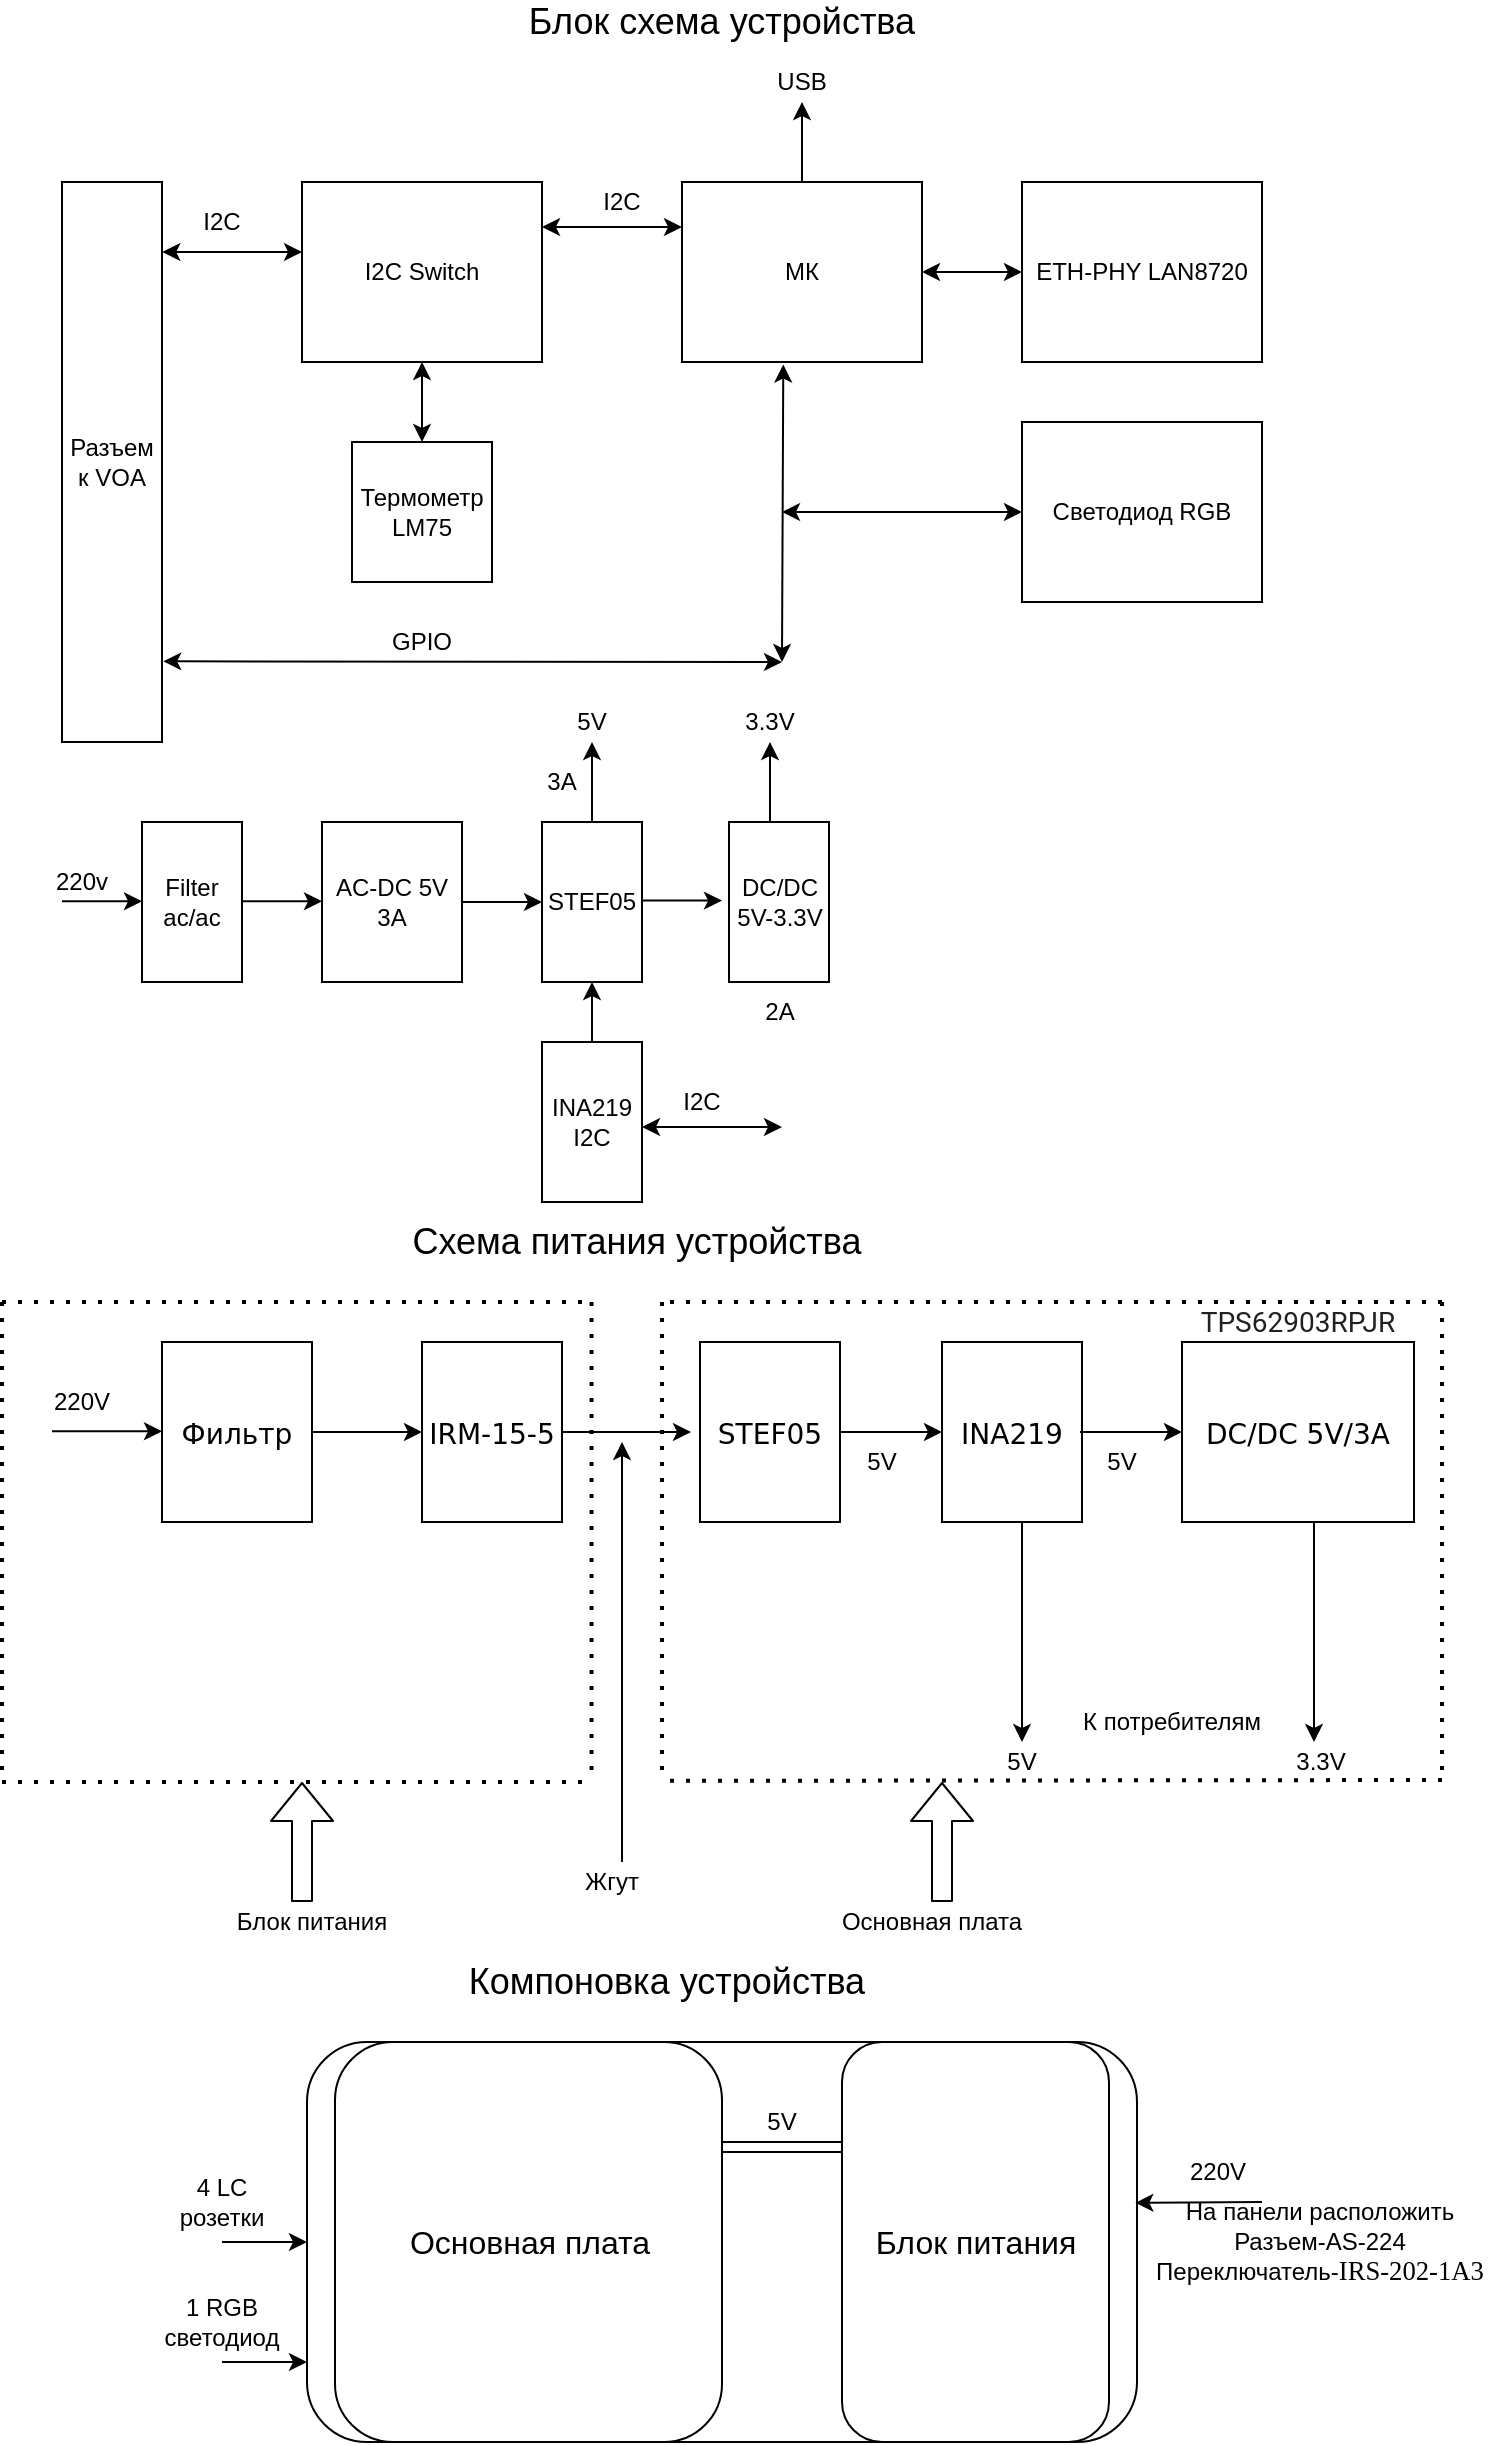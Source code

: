 <mxfile version="14.1.8" type="device"><diagram id="Ob4KLD4B8lABzZnixVes" name="Страница 1"><mxGraphModel dx="264" dy="470" grid="1" gridSize="10" guides="1" tooltips="1" connect="1" arrows="1" fold="1" page="1" pageScale="1" pageWidth="827" pageHeight="1169" math="0" shadow="0"><root><mxCell id="0"/><mxCell id="1" parent="0"/><mxCell id="WPEzB8abbvINExn2hI5M-1" value="Разъем к VOA" style="rounded=0;whiteSpace=wrap;html=1;" parent="1" vertex="1"><mxGeometry x="80" y="160" width="50" height="280" as="geometry"/></mxCell><mxCell id="WPEzB8abbvINExn2hI5M-3" value="I2C Switch" style="rounded=0;whiteSpace=wrap;html=1;" parent="1" vertex="1"><mxGeometry x="200" y="160" width="120" height="90" as="geometry"/></mxCell><mxCell id="WPEzB8abbvINExn2hI5M-4" value="" style="endArrow=classic;startArrow=classic;html=1;exitX=1.003;exitY=0.125;exitDx=0;exitDy=0;entryX=0;entryY=0.389;entryDx=0;entryDy=0;entryPerimeter=0;exitPerimeter=0;" parent="1" source="WPEzB8abbvINExn2hI5M-1" target="WPEzB8abbvINExn2hI5M-3" edge="1"><mxGeometry width="50" height="50" relative="1" as="geometry"><mxPoint x="390" y="440" as="sourcePoint"/><mxPoint x="440" y="390" as="targetPoint"/></mxGeometry></mxCell><mxCell id="WPEzB8abbvINExn2hI5M-5" value="Термометр LM75" style="rounded=0;whiteSpace=wrap;html=1;" parent="1" vertex="1"><mxGeometry x="225" y="290" width="70" height="70" as="geometry"/></mxCell><mxCell id="WPEzB8abbvINExn2hI5M-6" value="" style="endArrow=classic;startArrow=classic;html=1;entryX=0.5;entryY=1;entryDx=0;entryDy=0;exitX=0.5;exitY=0;exitDx=0;exitDy=0;" parent="1" source="WPEzB8abbvINExn2hI5M-5" target="WPEzB8abbvINExn2hI5M-3" edge="1"><mxGeometry width="50" height="50" relative="1" as="geometry"><mxPoint x="310" y="380" as="sourcePoint"/><mxPoint x="360" y="330" as="targetPoint"/></mxGeometry></mxCell><mxCell id="WPEzB8abbvINExn2hI5M-7" value="МК" style="rounded=0;whiteSpace=wrap;html=1;" parent="1" vertex="1"><mxGeometry x="390" y="160" width="120" height="90" as="geometry"/></mxCell><mxCell id="WPEzB8abbvINExn2hI5M-8" value="" style="endArrow=classic;startArrow=classic;html=1;exitX=1;exitY=0.25;exitDx=0;exitDy=0;entryX=0;entryY=0.25;entryDx=0;entryDy=0;" parent="1" source="WPEzB8abbvINExn2hI5M-3" target="WPEzB8abbvINExn2hI5M-7" edge="1"><mxGeometry width="50" height="50" relative="1" as="geometry"><mxPoint x="140" y="205" as="sourcePoint"/><mxPoint x="210" y="205.01" as="targetPoint"/></mxGeometry></mxCell><mxCell id="WPEzB8abbvINExn2hI5M-9" value="I2C" style="text;html=1;strokeColor=none;fillColor=none;align=center;verticalAlign=middle;whiteSpace=wrap;rounded=0;" parent="1" vertex="1"><mxGeometry x="140" y="170" width="40" height="20" as="geometry"/></mxCell><mxCell id="WPEzB8abbvINExn2hI5M-10" value="I2C" style="text;html=1;strokeColor=none;fillColor=none;align=center;verticalAlign=middle;whiteSpace=wrap;rounded=0;" parent="1" vertex="1"><mxGeometry x="340" y="160" width="40" height="20" as="geometry"/></mxCell><mxCell id="WPEzB8abbvINExn2hI5M-11" value="" style="endArrow=classic;startArrow=classic;html=1;exitX=1.012;exitY=0.856;exitDx=0;exitDy=0;exitPerimeter=0;" parent="1" source="WPEzB8abbvINExn2hI5M-1" edge="1"><mxGeometry width="50" height="50" relative="1" as="geometry"><mxPoint x="280" y="320" as="sourcePoint"/><mxPoint x="440" y="400" as="targetPoint"/></mxGeometry></mxCell><mxCell id="WPEzB8abbvINExn2hI5M-12" value="" style="endArrow=classic;startArrow=classic;html=1;entryX=0.422;entryY=1.014;entryDx=0;entryDy=0;entryPerimeter=0;" parent="1" target="WPEzB8abbvINExn2hI5M-7" edge="1"><mxGeometry width="50" height="50" relative="1" as="geometry"><mxPoint x="440" y="400" as="sourcePoint"/><mxPoint x="330" y="270" as="targetPoint"/></mxGeometry></mxCell><mxCell id="WPEzB8abbvINExn2hI5M-13" value="GPIO" style="text;html=1;strokeColor=none;fillColor=none;align=center;verticalAlign=middle;whiteSpace=wrap;rounded=0;" parent="1" vertex="1"><mxGeometry x="240" y="380" width="40" height="20" as="geometry"/></mxCell><mxCell id="WPEzB8abbvINExn2hI5M-14" value="STEF05" style="rounded=0;whiteSpace=wrap;html=1;" parent="1" vertex="1"><mxGeometry x="320" y="480" width="50" height="80" as="geometry"/></mxCell><mxCell id="WPEzB8abbvINExn2hI5M-17" value="AC-DC 5V 3A" style="rounded=0;whiteSpace=wrap;html=1;" parent="1" vertex="1"><mxGeometry x="210" y="480" width="70" height="80" as="geometry"/></mxCell><mxCell id="WPEzB8abbvINExn2hI5M-18" value="" style="endArrow=classic;html=1;entryX=0;entryY=0.5;entryDx=0;entryDy=0;exitX=1;exitY=0.5;exitDx=0;exitDy=0;" parent="1" source="WPEzB8abbvINExn2hI5M-17" target="WPEzB8abbvINExn2hI5M-14" edge="1"><mxGeometry width="50" height="50" relative="1" as="geometry"><mxPoint x="310" y="440" as="sourcePoint"/><mxPoint x="360" y="390" as="targetPoint"/></mxGeometry></mxCell><mxCell id="WPEzB8abbvINExn2hI5M-19" value="Filter ac/ac" style="rounded=0;whiteSpace=wrap;html=1;" parent="1" vertex="1"><mxGeometry x="120" y="480" width="50" height="80" as="geometry"/></mxCell><mxCell id="WPEzB8abbvINExn2hI5M-20" value="" style="endArrow=classic;html=1;entryX=0;entryY=0.5;entryDx=0;entryDy=0;exitX=1;exitY=0.5;exitDx=0;exitDy=0;" parent="1" edge="1"><mxGeometry width="50" height="50" relative="1" as="geometry"><mxPoint x="170" y="519.66" as="sourcePoint"/><mxPoint x="210" y="519.66" as="targetPoint"/></mxGeometry></mxCell><mxCell id="WPEzB8abbvINExn2hI5M-21" value="" style="endArrow=classic;html=1;entryX=0;entryY=0.5;entryDx=0;entryDy=0;exitX=1;exitY=0.5;exitDx=0;exitDy=0;" parent="1" edge="1"><mxGeometry width="50" height="50" relative="1" as="geometry"><mxPoint x="80" y="519.66" as="sourcePoint"/><mxPoint x="120" y="519.66" as="targetPoint"/></mxGeometry></mxCell><mxCell id="WPEzB8abbvINExn2hI5M-22" value="220v" style="text;html=1;strokeColor=none;fillColor=none;align=center;verticalAlign=middle;whiteSpace=wrap;rounded=0;" parent="1" vertex="1"><mxGeometry x="70" y="500" width="40" height="20" as="geometry"/></mxCell><mxCell id="WPEzB8abbvINExn2hI5M-23" value="DC/DC 5V-3.3V" style="rounded=0;whiteSpace=wrap;html=1;" parent="1" vertex="1"><mxGeometry x="413.5" y="480" width="50" height="80" as="geometry"/></mxCell><mxCell id="WPEzB8abbvINExn2hI5M-25" value="" style="endArrow=classic;html=1;entryX=0;entryY=0.5;entryDx=0;entryDy=0;exitX=1;exitY=0.5;exitDx=0;exitDy=0;" parent="1" edge="1"><mxGeometry width="50" height="50" relative="1" as="geometry"><mxPoint x="370" y="519.31" as="sourcePoint"/><mxPoint x="410" y="519.31" as="targetPoint"/></mxGeometry></mxCell><mxCell id="WPEzB8abbvINExn2hI5M-26" value="" style="endArrow=classic;html=1;exitX=0.5;exitY=0;exitDx=0;exitDy=0;" parent="1" source="WPEzB8abbvINExn2hI5M-14" edge="1"><mxGeometry width="50" height="50" relative="1" as="geometry"><mxPoint x="290" y="460" as="sourcePoint"/><mxPoint x="345" y="440" as="targetPoint"/></mxGeometry></mxCell><mxCell id="WPEzB8abbvINExn2hI5M-27" value="5V" style="text;html=1;strokeColor=none;fillColor=none;align=center;verticalAlign=middle;whiteSpace=wrap;rounded=0;" parent="1" vertex="1"><mxGeometry x="325" y="420" width="40" height="20" as="geometry"/></mxCell><mxCell id="WPEzB8abbvINExn2hI5M-28" value="" style="endArrow=classic;html=1;exitX=0.5;exitY=0;exitDx=0;exitDy=0;" parent="1" edge="1"><mxGeometry width="50" height="50" relative="1" as="geometry"><mxPoint x="434" y="480" as="sourcePoint"/><mxPoint x="434" y="440" as="targetPoint"/></mxGeometry></mxCell><mxCell id="WPEzB8abbvINExn2hI5M-29" value="3.3V" style="text;html=1;strokeColor=none;fillColor=none;align=center;verticalAlign=middle;whiteSpace=wrap;rounded=0;" parent="1" vertex="1"><mxGeometry x="414" y="420" width="40" height="20" as="geometry"/></mxCell><mxCell id="WPEzB8abbvINExn2hI5M-30" value="2A" style="text;html=1;strokeColor=none;fillColor=none;align=center;verticalAlign=middle;whiteSpace=wrap;rounded=0;" parent="1" vertex="1"><mxGeometry x="418.5" y="565" width="40" height="20" as="geometry"/></mxCell><mxCell id="WPEzB8abbvINExn2hI5M-31" value="3A" style="text;html=1;strokeColor=none;fillColor=none;align=center;verticalAlign=middle;whiteSpace=wrap;rounded=0;" parent="1" vertex="1"><mxGeometry x="310" y="450" width="40" height="20" as="geometry"/></mxCell><mxCell id="WPEzB8abbvINExn2hI5M-32" value="" style="endArrow=classic;html=1;exitX=0.5;exitY=0;exitDx=0;exitDy=0;" parent="1" source="WPEzB8abbvINExn2hI5M-7" edge="1"><mxGeometry width="50" height="50" relative="1" as="geometry"><mxPoint x="280" y="300" as="sourcePoint"/><mxPoint x="450" y="120" as="targetPoint"/></mxGeometry></mxCell><mxCell id="WPEzB8abbvINExn2hI5M-33" value="USB" style="text;html=1;strokeColor=none;fillColor=none;align=center;verticalAlign=middle;whiteSpace=wrap;rounded=0;" parent="1" vertex="1"><mxGeometry x="430" y="100" width="40" height="20" as="geometry"/></mxCell><mxCell id="WPEzB8abbvINExn2hI5M-35" value="ETH-PHY LAN8720" style="rounded=0;whiteSpace=wrap;html=1;" parent="1" vertex="1"><mxGeometry x="560" y="160" width="120" height="90" as="geometry"/></mxCell><mxCell id="WPEzB8abbvINExn2hI5M-36" value="" style="endArrow=classic;startArrow=classic;html=1;entryX=0;entryY=0.5;entryDx=0;entryDy=0;exitX=1;exitY=0.5;exitDx=0;exitDy=0;" parent="1" source="WPEzB8abbvINExn2hI5M-7" target="WPEzB8abbvINExn2hI5M-35" edge="1"><mxGeometry width="50" height="50" relative="1" as="geometry"><mxPoint x="280" y="300" as="sourcePoint"/><mxPoint x="330" y="250" as="targetPoint"/></mxGeometry></mxCell><mxCell id="WPEzB8abbvINExn2hI5M-37" value="Светодиод RGB" style="rounded=0;whiteSpace=wrap;html=1;" parent="1" vertex="1"><mxGeometry x="560" y="280" width="120" height="90" as="geometry"/></mxCell><mxCell id="WPEzB8abbvINExn2hI5M-38" value="" style="endArrow=classic;startArrow=classic;html=1;entryX=0;entryY=0.5;entryDx=0;entryDy=0;" parent="1" target="WPEzB8abbvINExn2hI5M-37" edge="1"><mxGeometry width="50" height="50" relative="1" as="geometry"><mxPoint x="440" y="325" as="sourcePoint"/><mxPoint x="330" y="320" as="targetPoint"/></mxGeometry></mxCell><mxCell id="WPEzB8abbvINExn2hI5M-39" value="INA219 I2C" style="rounded=0;whiteSpace=wrap;html=1;" parent="1" vertex="1"><mxGeometry x="320" y="590" width="50" height="80" as="geometry"/></mxCell><mxCell id="WPEzB8abbvINExn2hI5M-41" value="" style="endArrow=classic;html=1;exitX=0.5;exitY=0;exitDx=0;exitDy=0;entryX=0.5;entryY=1;entryDx=0;entryDy=0;" parent="1" source="WPEzB8abbvINExn2hI5M-39" target="WPEzB8abbvINExn2hI5M-14" edge="1"><mxGeometry width="50" height="50" relative="1" as="geometry"><mxPoint x="280" y="520" as="sourcePoint"/><mxPoint x="330" y="470" as="targetPoint"/></mxGeometry></mxCell><mxCell id="WPEzB8abbvINExn2hI5M-42" value="" style="endArrow=classic;startArrow=classic;html=1;exitX=1;exitY=0.25;exitDx=0;exitDy=0;entryX=0;entryY=0.25;entryDx=0;entryDy=0;" parent="1" edge="1"><mxGeometry width="50" height="50" relative="1" as="geometry"><mxPoint x="370" y="632.5" as="sourcePoint"/><mxPoint x="440" y="632.5" as="targetPoint"/></mxGeometry></mxCell><mxCell id="WPEzB8abbvINExn2hI5M-43" value="I2C" style="text;html=1;strokeColor=none;fillColor=none;align=center;verticalAlign=middle;whiteSpace=wrap;rounded=0;" parent="1" vertex="1"><mxGeometry x="380" y="610" width="40" height="20" as="geometry"/></mxCell><mxCell id="A490AGd8xDUAa8KyMQLH-1" value="&lt;font style=&quot;font-size: 18px&quot;&gt;Блок схема устройства&lt;/font&gt;" style="text;html=1;strokeColor=none;fillColor=none;align=center;verticalAlign=middle;whiteSpace=wrap;rounded=0;" vertex="1" parent="1"><mxGeometry x="310" y="70" width="200" height="20" as="geometry"/></mxCell><mxCell id="A490AGd8xDUAa8KyMQLH-2" value="&lt;font style=&quot;font-size: 18px&quot;&gt;Схема питания устройства&lt;/font&gt;" style="text;html=1;strokeColor=none;fillColor=none;align=center;verticalAlign=middle;whiteSpace=wrap;rounded=0;" vertex="1" parent="1"><mxGeometry x="240" y="680" width="255" height="20" as="geometry"/></mxCell><mxCell id="A490AGd8xDUAa8KyMQLH-3" value="&lt;h1 itemprop=&quot;name&quot; style=&quot;margin: 0px ; padding: 0px ; vertical-align: baseline ; line-height: 1.3em ; font-family: &amp;#34;montserrat&amp;#34; , &amp;#34;verdana&amp;#34; , &amp;#34;dejavu sans&amp;#34; , sans-serif&quot;&gt;&lt;font style=&quot;font-size: 14px ; font-weight: normal&quot;&gt;IRM-15-5&lt;/font&gt;&lt;/h1&gt;" style="rounded=0;whiteSpace=wrap;html=1;" vertex="1" parent="1"><mxGeometry x="260" y="740" width="70" height="90" as="geometry"/></mxCell><mxCell id="A490AGd8xDUAa8KyMQLH-4" value="&lt;h1 itemprop=&quot;name&quot; style=&quot;margin: 0px ; padding: 0px ; vertical-align: baseline ; line-height: 1.3em ; font-family: &amp;#34;montserrat&amp;#34; , &amp;#34;verdana&amp;#34; , &amp;#34;dejavu sans&amp;#34; , sans-serif&quot;&gt;&lt;span style=&quot;font-size: 14px ; font-weight: 400&quot;&gt;Фильтр&lt;/span&gt;&lt;/h1&gt;" style="rounded=0;whiteSpace=wrap;html=1;" vertex="1" parent="1"><mxGeometry x="130" y="740" width="75" height="90" as="geometry"/></mxCell><mxCell id="A490AGd8xDUAa8KyMQLH-5" value="" style="endArrow=classic;html=1;exitX=1;exitY=0.5;exitDx=0;exitDy=0;entryX=0;entryY=0.5;entryDx=0;entryDy=0;" edge="1" parent="1" source="A490AGd8xDUAa8KyMQLH-4" target="A490AGd8xDUAa8KyMQLH-3"><mxGeometry width="50" height="50" relative="1" as="geometry"><mxPoint x="490" y="790" as="sourcePoint"/><mxPoint x="540" y="740" as="targetPoint"/></mxGeometry></mxCell><mxCell id="A490AGd8xDUAa8KyMQLH-8" value="" style="endArrow=classic;html=1;exitX=1;exitY=0.5;exitDx=0;exitDy=0;entryX=0;entryY=0.5;entryDx=0;entryDy=0;" edge="1" parent="1"><mxGeometry width="50" height="50" relative="1" as="geometry"><mxPoint x="75" y="784.66" as="sourcePoint"/><mxPoint x="130" y="784.66" as="targetPoint"/></mxGeometry></mxCell><mxCell id="A490AGd8xDUAa8KyMQLH-9" value="220V" style="text;html=1;strokeColor=none;fillColor=none;align=center;verticalAlign=middle;whiteSpace=wrap;rounded=0;" vertex="1" parent="1"><mxGeometry x="70" y="760" width="40" height="20" as="geometry"/></mxCell><mxCell id="A490AGd8xDUAa8KyMQLH-11" value="" style="endArrow=classic;html=1;exitX=1;exitY=0.5;exitDx=0;exitDy=0;entryX=0;entryY=0.5;entryDx=0;entryDy=0;" edge="1" parent="1" source="A490AGd8xDUAa8KyMQLH-3"><mxGeometry width="50" height="50" relative="1" as="geometry"><mxPoint x="380" y="930" as="sourcePoint"/><mxPoint x="394.5" y="785" as="targetPoint"/></mxGeometry></mxCell><mxCell id="A490AGd8xDUAa8KyMQLH-13" value="&lt;span style=&quot;color: rgba(0 , 0 , 0 , 0.87) ; font-family: &amp;#34;roboto&amp;#34; , &amp;#34;helvetica neue&amp;#34; , sans-serif ; background-color: rgb(255 , 255 , 255)&quot;&gt;&lt;font style=&quot;font-size: 14px&quot;&gt;TPS62903RPJR&lt;/font&gt;&lt;/span&gt;" style="text;html=1;strokeColor=none;fillColor=none;align=center;verticalAlign=middle;whiteSpace=wrap;rounded=0;" vertex="1" parent="1"><mxGeometry x="678" y="720" width="40" height="20" as="geometry"/></mxCell><mxCell id="A490AGd8xDUAa8KyMQLH-17" value="3.3V" style="text;html=1;strokeColor=none;fillColor=none;align=center;verticalAlign=middle;whiteSpace=wrap;rounded=0;" vertex="1" parent="1"><mxGeometry x="690" y="940" width="38.5" height="20" as="geometry"/></mxCell><mxCell id="A490AGd8xDUAa8KyMQLH-18" value="&lt;h1 itemprop=&quot;name&quot; style=&quot;margin: 0px ; padding: 0px ; vertical-align: baseline ; line-height: 1.3em ; font-family: &amp;#34;montserrat&amp;#34; , &amp;#34;verdana&amp;#34; , &amp;#34;dejavu sans&amp;#34; , sans-serif&quot;&gt;&lt;font style=&quot;font-size: 14px ; font-weight: normal&quot;&gt;DC/DC 5V/3A&lt;/font&gt;&lt;/h1&gt;" style="rounded=0;whiteSpace=wrap;html=1;" vertex="1" parent="1"><mxGeometry x="640" y="740" width="116" height="90" as="geometry"/></mxCell><mxCell id="A490AGd8xDUAa8KyMQLH-19" value="&lt;h1 itemprop=&quot;name&quot; style=&quot;margin: 0px ; padding: 0px ; vertical-align: baseline ; line-height: 1.3em ; font-family: &amp;#34;montserrat&amp;#34; , &amp;#34;verdana&amp;#34; , &amp;#34;dejavu sans&amp;#34; , sans-serif&quot;&gt;&lt;font style=&quot;font-size: 14px ; font-weight: normal&quot;&gt;STEF05&lt;/font&gt;&lt;/h1&gt;" style="rounded=0;whiteSpace=wrap;html=1;" vertex="1" parent="1"><mxGeometry x="399" y="740" width="70" height="90" as="geometry"/></mxCell><mxCell id="A490AGd8xDUAa8KyMQLH-20" value="" style="endArrow=classic;html=1;exitX=0.5;exitY=1;exitDx=0;exitDy=0;" edge="1" parent="1"><mxGeometry width="50" height="50" relative="1" as="geometry"><mxPoint x="560" y="830" as="sourcePoint"/><mxPoint x="560" y="940" as="targetPoint"/></mxGeometry></mxCell><mxCell id="A490AGd8xDUAa8KyMQLH-21" value="5V" style="text;html=1;strokeColor=none;fillColor=none;align=center;verticalAlign=middle;whiteSpace=wrap;rounded=0;" vertex="1" parent="1"><mxGeometry x="540" y="940" width="40" height="20" as="geometry"/></mxCell><mxCell id="A490AGd8xDUAa8KyMQLH-22" value="" style="endArrow=classic;html=1;exitX=0.5;exitY=1;exitDx=0;exitDy=0;" edge="1" parent="1"><mxGeometry width="50" height="50" relative="1" as="geometry"><mxPoint x="706" y="830" as="sourcePoint"/><mxPoint x="706" y="940" as="targetPoint"/></mxGeometry></mxCell><mxCell id="A490AGd8xDUAa8KyMQLH-24" value="" style="endArrow=classic;html=1;" edge="1" parent="1"><mxGeometry width="50" height="50" relative="1" as="geometry"><mxPoint x="469" y="785" as="sourcePoint"/><mxPoint x="520" y="785" as="targetPoint"/></mxGeometry></mxCell><mxCell id="A490AGd8xDUAa8KyMQLH-25" value="5V" style="text;html=1;strokeColor=none;fillColor=none;align=center;verticalAlign=middle;whiteSpace=wrap;rounded=0;" vertex="1" parent="1"><mxGeometry x="470" y="790" width="40" height="20" as="geometry"/></mxCell><mxCell id="A490AGd8xDUAa8KyMQLH-26" value="К потребителям" style="text;html=1;strokeColor=none;fillColor=none;align=center;verticalAlign=middle;whiteSpace=wrap;rounded=0;" vertex="1" parent="1"><mxGeometry x="580" y="920" width="110" height="20" as="geometry"/></mxCell><mxCell id="A490AGd8xDUAa8KyMQLH-27" value="" style="endArrow=none;dashed=1;html=1;dashPattern=1 3;strokeWidth=2;" edge="1" parent="1"><mxGeometry width="50" height="50" relative="1" as="geometry"><mxPoint x="340" y="960" as="sourcePoint"/><mxPoint x="50" y="960" as="targetPoint"/></mxGeometry></mxCell><mxCell id="A490AGd8xDUAa8KyMQLH-28" value="" style="endArrow=none;dashed=1;html=1;dashPattern=1 3;strokeWidth=2;" edge="1" parent="1"><mxGeometry width="50" height="50" relative="1" as="geometry"><mxPoint x="50" y="720" as="sourcePoint"/><mxPoint x="50" y="960" as="targetPoint"/></mxGeometry></mxCell><mxCell id="A490AGd8xDUAa8KyMQLH-29" value="" style="endArrow=none;dashed=1;html=1;dashPattern=1 3;strokeWidth=2;" edge="1" parent="1"><mxGeometry width="50" height="50" relative="1" as="geometry"><mxPoint x="340" y="720" as="sourcePoint"/><mxPoint x="50" y="720" as="targetPoint"/></mxGeometry></mxCell><mxCell id="A490AGd8xDUAa8KyMQLH-30" value="" style="endArrow=none;dashed=1;html=1;dashPattern=1 3;strokeWidth=2;" edge="1" parent="1"><mxGeometry width="50" height="50" relative="1" as="geometry"><mxPoint x="344.76" y="720" as="sourcePoint"/><mxPoint x="344.76" y="960" as="targetPoint"/></mxGeometry></mxCell><mxCell id="A490AGd8xDUAa8KyMQLH-31" value="" style="endArrow=none;dashed=1;html=1;dashPattern=1 3;strokeWidth=2;" edge="1" parent="1"><mxGeometry width="50" height="50" relative="1" as="geometry"><mxPoint x="380" y="720" as="sourcePoint"/><mxPoint x="380" y="960" as="targetPoint"/></mxGeometry></mxCell><mxCell id="A490AGd8xDUAa8KyMQLH-32" value="" style="endArrow=none;dashed=1;html=1;dashPattern=1 3;strokeWidth=2;" edge="1" parent="1"><mxGeometry width="50" height="50" relative="1" as="geometry"><mxPoint x="770" y="720" as="sourcePoint"/><mxPoint x="380" y="720" as="targetPoint"/></mxGeometry></mxCell><mxCell id="A490AGd8xDUAa8KyMQLH-33" value="" style="endArrow=none;dashed=1;html=1;dashPattern=1 3;strokeWidth=2;" edge="1" parent="1"><mxGeometry width="50" height="50" relative="1" as="geometry"><mxPoint x="770" y="959" as="sourcePoint"/><mxPoint x="380" y="959.43" as="targetPoint"/></mxGeometry></mxCell><mxCell id="A490AGd8xDUAa8KyMQLH-34" value="" style="endArrow=none;dashed=1;html=1;dashPattern=1 3;strokeWidth=2;" edge="1" parent="1"><mxGeometry width="50" height="50" relative="1" as="geometry"><mxPoint x="770" y="720" as="sourcePoint"/><mxPoint x="770" y="960" as="targetPoint"/></mxGeometry></mxCell><mxCell id="A490AGd8xDUAa8KyMQLH-35" value="" style="shape=flexArrow;endArrow=classic;html=1;" edge="1" parent="1"><mxGeometry width="50" height="50" relative="1" as="geometry"><mxPoint x="200" y="1020" as="sourcePoint"/><mxPoint x="200" y="960" as="targetPoint"/></mxGeometry></mxCell><mxCell id="A490AGd8xDUAa8KyMQLH-36" value="Блок питания" style="text;html=1;strokeColor=none;fillColor=none;align=center;verticalAlign=middle;whiteSpace=wrap;rounded=0;" vertex="1" parent="1"><mxGeometry x="130" y="1020" width="150" height="20" as="geometry"/></mxCell><mxCell id="A490AGd8xDUAa8KyMQLH-38" value="" style="shape=flexArrow;endArrow=classic;html=1;" edge="1" parent="1"><mxGeometry width="50" height="50" relative="1" as="geometry"><mxPoint x="520" y="1020" as="sourcePoint"/><mxPoint x="520" y="960" as="targetPoint"/></mxGeometry></mxCell><mxCell id="A490AGd8xDUAa8KyMQLH-39" value="Основная плата" style="text;html=1;strokeColor=none;fillColor=none;align=center;verticalAlign=middle;whiteSpace=wrap;rounded=0;" vertex="1" parent="1"><mxGeometry x="450" y="1020" width="130" height="20" as="geometry"/></mxCell><mxCell id="A490AGd8xDUAa8KyMQLH-40" value="" style="endArrow=classic;html=1;" edge="1" parent="1"><mxGeometry width="50" height="50" relative="1" as="geometry"><mxPoint x="360" y="1000" as="sourcePoint"/><mxPoint x="360" y="790" as="targetPoint"/></mxGeometry></mxCell><mxCell id="A490AGd8xDUAa8KyMQLH-41" value="Жгут" style="text;html=1;strokeColor=none;fillColor=none;align=center;verticalAlign=middle;whiteSpace=wrap;rounded=0;" vertex="1" parent="1"><mxGeometry x="280" y="1000" width="150" height="20" as="geometry"/></mxCell><mxCell id="A490AGd8xDUAa8KyMQLH-42" value="&lt;h1 itemprop=&quot;name&quot; style=&quot;margin: 0px ; padding: 0px ; vertical-align: baseline ; line-height: 1.3em ; font-family: &amp;#34;montserrat&amp;#34; , &amp;#34;verdana&amp;#34; , &amp;#34;dejavu sans&amp;#34; , sans-serif&quot;&gt;&lt;span style=&quot;font-size: 14px ; font-weight: 400&quot;&gt;INA219&lt;/span&gt;&lt;/h1&gt;" style="rounded=0;whiteSpace=wrap;html=1;" vertex="1" parent="1"><mxGeometry x="520" y="740" width="70" height="90" as="geometry"/></mxCell><mxCell id="A490AGd8xDUAa8KyMQLH-43" value="" style="endArrow=classic;html=1;" edge="1" parent="1"><mxGeometry width="50" height="50" relative="1" as="geometry"><mxPoint x="589" y="785" as="sourcePoint"/><mxPoint x="640" y="785" as="targetPoint"/></mxGeometry></mxCell><mxCell id="A490AGd8xDUAa8KyMQLH-44" value="5V" style="text;html=1;strokeColor=none;fillColor=none;align=center;verticalAlign=middle;whiteSpace=wrap;rounded=0;" vertex="1" parent="1"><mxGeometry x="590" y="790" width="40" height="20" as="geometry"/></mxCell><mxCell id="A490AGd8xDUAa8KyMQLH-45" value="&lt;span style=&quot;font-size: 18px&quot;&gt;Компоновка устройства&lt;/span&gt;" style="text;html=1;strokeColor=none;fillColor=none;align=center;verticalAlign=middle;whiteSpace=wrap;rounded=0;" vertex="1" parent="1"><mxGeometry x="255" y="1050" width="255" height="20" as="geometry"/></mxCell><mxCell id="A490AGd8xDUAa8KyMQLH-46" value="" style="rounded=1;whiteSpace=wrap;html=1;" vertex="1" parent="1"><mxGeometry x="202.5" y="1090" width="415" height="200" as="geometry"/></mxCell><mxCell id="A490AGd8xDUAa8KyMQLH-47" value="&lt;font style=&quot;font-size: 16px&quot;&gt;Блок питания&lt;/font&gt;" style="rounded=1;whiteSpace=wrap;html=1;" vertex="1" parent="1"><mxGeometry x="470" y="1090" width="133.5" height="200" as="geometry"/></mxCell><mxCell id="A490AGd8xDUAa8KyMQLH-48" value="" style="endArrow=classic;html=1;entryX=0.998;entryY=0.177;entryDx=0;entryDy=0;entryPerimeter=0;" edge="1" parent="1"><mxGeometry width="50" height="50" relative="1" as="geometry"><mxPoint x="680" y="1170" as="sourcePoint"/><mxPoint x="616.67" y="1170.4" as="targetPoint"/></mxGeometry></mxCell><mxCell id="A490AGd8xDUAa8KyMQLH-49" value="220V" style="text;html=1;strokeColor=none;fillColor=none;align=center;verticalAlign=middle;whiteSpace=wrap;rounded=0;" vertex="1" parent="1"><mxGeometry x="638" y="1145" width="40" height="20" as="geometry"/></mxCell><mxCell id="A490AGd8xDUAa8KyMQLH-50" value="На панели расположить Разъем-AS-224&lt;br&gt;Переключатель-&lt;span style=&quot;font-size: 10pt ; font-family: &amp;#34;montserrat&amp;#34;&quot;&gt;IRS-202-1A3&lt;/span&gt;" style="text;html=1;strokeColor=none;fillColor=none;align=center;verticalAlign=middle;whiteSpace=wrap;rounded=0;" vertex="1" parent="1"><mxGeometry x="618.25" y="1180" width="182" height="20" as="geometry"/></mxCell><mxCell id="A490AGd8xDUAa8KyMQLH-51" value="&lt;span style=&quot;font-size: 16px&quot;&gt;Основная плата&lt;/span&gt;" style="rounded=1;whiteSpace=wrap;html=1;" vertex="1" parent="1"><mxGeometry x="216.5" y="1090" width="193.5" height="200" as="geometry"/></mxCell><mxCell id="A490AGd8xDUAa8KyMQLH-53" value="" style="endArrow=none;html=1;exitX=1;exitY=0.25;exitDx=0;exitDy=0;entryX=0;entryY=0.25;entryDx=0;entryDy=0;" edge="1" parent="1" source="A490AGd8xDUAa8KyMQLH-51" target="A490AGd8xDUAa8KyMQLH-47"><mxGeometry width="50" height="50" relative="1" as="geometry"><mxPoint x="480" y="1160" as="sourcePoint"/><mxPoint x="530" y="1110" as="targetPoint"/></mxGeometry></mxCell><mxCell id="A490AGd8xDUAa8KyMQLH-54" value="" style="endArrow=none;html=1;exitX=1;exitY=0.25;exitDx=0;exitDy=0;entryX=0;entryY=0.25;entryDx=0;entryDy=0;" edge="1" parent="1"><mxGeometry width="50" height="50" relative="1" as="geometry"><mxPoint x="410" y="1145" as="sourcePoint"/><mxPoint x="470" y="1145" as="targetPoint"/></mxGeometry></mxCell><mxCell id="A490AGd8xDUAa8KyMQLH-55" value="5V" style="text;html=1;strokeColor=none;fillColor=none;align=center;verticalAlign=middle;whiteSpace=wrap;rounded=0;" vertex="1" parent="1"><mxGeometry x="420" y="1120" width="40" height="20" as="geometry"/></mxCell><mxCell id="A490AGd8xDUAa8KyMQLH-57" value="" style="endArrow=classic;html=1;entryX=0;entryY=0.5;entryDx=0;entryDy=0;" edge="1" parent="1" target="A490AGd8xDUAa8KyMQLH-46"><mxGeometry width="50" height="50" relative="1" as="geometry"><mxPoint x="160" y="1190" as="sourcePoint"/><mxPoint x="160" y="1070" as="targetPoint"/></mxGeometry></mxCell><mxCell id="A490AGd8xDUAa8KyMQLH-58" value="4 LC розетки" style="text;html=1;strokeColor=none;fillColor=none;align=center;verticalAlign=middle;whiteSpace=wrap;rounded=0;" vertex="1" parent="1"><mxGeometry x="140" y="1160" width="40" height="20" as="geometry"/></mxCell><mxCell id="A490AGd8xDUAa8KyMQLH-59" value="" style="endArrow=classic;html=1;entryX=0;entryY=0.5;entryDx=0;entryDy=0;" edge="1" parent="1"><mxGeometry width="50" height="50" relative="1" as="geometry"><mxPoint x="160" y="1250" as="sourcePoint"/><mxPoint x="202.5" y="1250" as="targetPoint"/></mxGeometry></mxCell><mxCell id="A490AGd8xDUAa8KyMQLH-60" value="1 RGB светодиод" style="text;html=1;strokeColor=none;fillColor=none;align=center;verticalAlign=middle;whiteSpace=wrap;rounded=0;" vertex="1" parent="1"><mxGeometry x="140" y="1220" width="40" height="20" as="geometry"/></mxCell></root></mxGraphModel></diagram></mxfile>